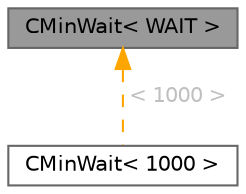 digraph "CMinWait&lt; WAIT &gt;"
{
 // LATEX_PDF_SIZE
  bgcolor="transparent";
  edge [fontname=Helvetica,fontsize=10,labelfontname=Helvetica,labelfontsize=10];
  node [fontname=Helvetica,fontsize=10,shape=box,height=0.2,width=0.4];
  Node1 [id="Node000001",label="CMinWait\< WAIT \>",height=0.2,width=0.4,color="gray40", fillcolor="grey60", style="filled", fontcolor="black",tooltip="Class to ensure that a minimum amount of time has kicked since the last time run - and delay if not e..."];
  Node1 -> Node2 [id="edge1_Node000001_Node000002",dir="back",color="orange",style="dashed",tooltip=" ",label=" \< 1000 \>",fontcolor="grey" ];
  Node2 [id="Node000002",label="CMinWait\< 1000 \>",height=0.2,width=0.4,color="gray40", fillcolor="white", style="filled",URL="$d1/d6d/class_c_min_wait.html",tooltip=" "];
}
